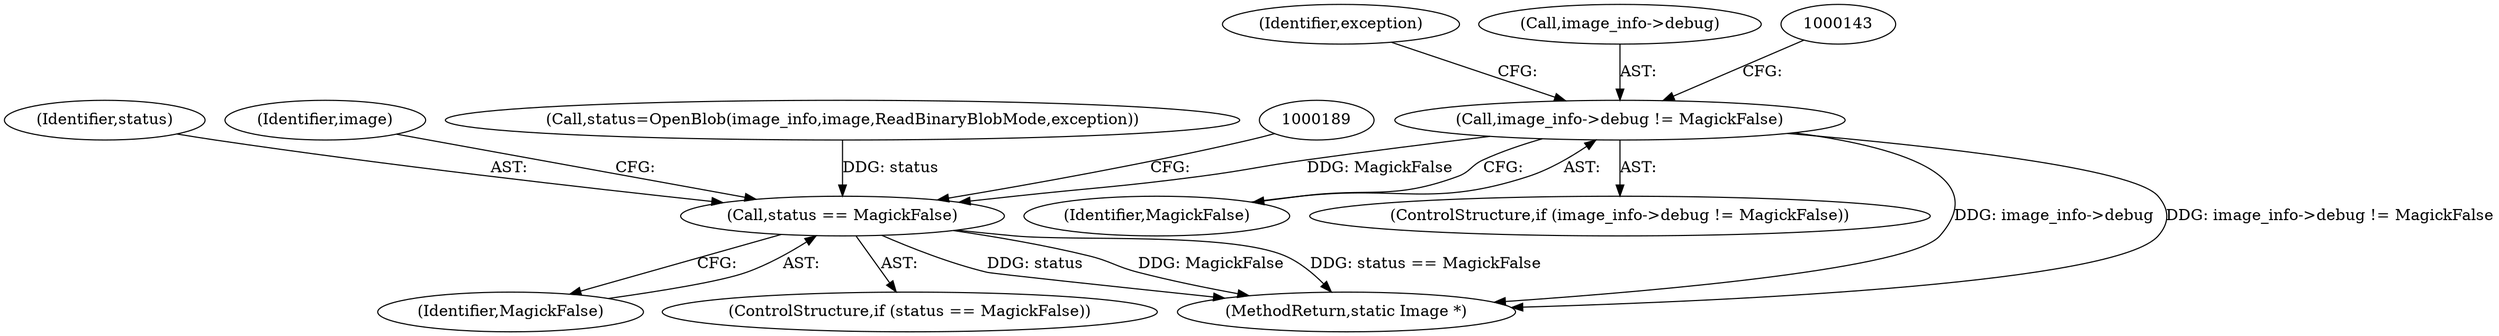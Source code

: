 digraph "0_ImageMagick_6b6bff054d569a77973f2140c0e86366e6168a6c@pointer" {
"1000137" [label="(Call,image_info->debug != MagickFalse)"];
"1000176" [label="(Call,status == MagickFalse)"];
"1000153" [label="(Identifier,exception)"];
"1000176" [label="(Call,status == MagickFalse)"];
"1000177" [label="(Identifier,status)"];
"1000138" [label="(Call,image_info->debug)"];
"1000136" [label="(ControlStructure,if (image_info->debug != MagickFalse))"];
"1000181" [label="(Identifier,image)"];
"1000513" [label="(MethodReturn,static Image *)"];
"1000178" [label="(Identifier,MagickFalse)"];
"1000137" [label="(Call,image_info->debug != MagickFalse)"];
"1000141" [label="(Identifier,MagickFalse)"];
"1000168" [label="(Call,status=OpenBlob(image_info,image,ReadBinaryBlobMode,exception))"];
"1000175" [label="(ControlStructure,if (status == MagickFalse))"];
"1000137" -> "1000136"  [label="AST: "];
"1000137" -> "1000141"  [label="CFG: "];
"1000138" -> "1000137"  [label="AST: "];
"1000141" -> "1000137"  [label="AST: "];
"1000143" -> "1000137"  [label="CFG: "];
"1000153" -> "1000137"  [label="CFG: "];
"1000137" -> "1000513"  [label="DDG: image_info->debug"];
"1000137" -> "1000513"  [label="DDG: image_info->debug != MagickFalse"];
"1000137" -> "1000176"  [label="DDG: MagickFalse"];
"1000176" -> "1000175"  [label="AST: "];
"1000176" -> "1000178"  [label="CFG: "];
"1000177" -> "1000176"  [label="AST: "];
"1000178" -> "1000176"  [label="AST: "];
"1000181" -> "1000176"  [label="CFG: "];
"1000189" -> "1000176"  [label="CFG: "];
"1000176" -> "1000513"  [label="DDG: MagickFalse"];
"1000176" -> "1000513"  [label="DDG: status == MagickFalse"];
"1000176" -> "1000513"  [label="DDG: status"];
"1000168" -> "1000176"  [label="DDG: status"];
}
